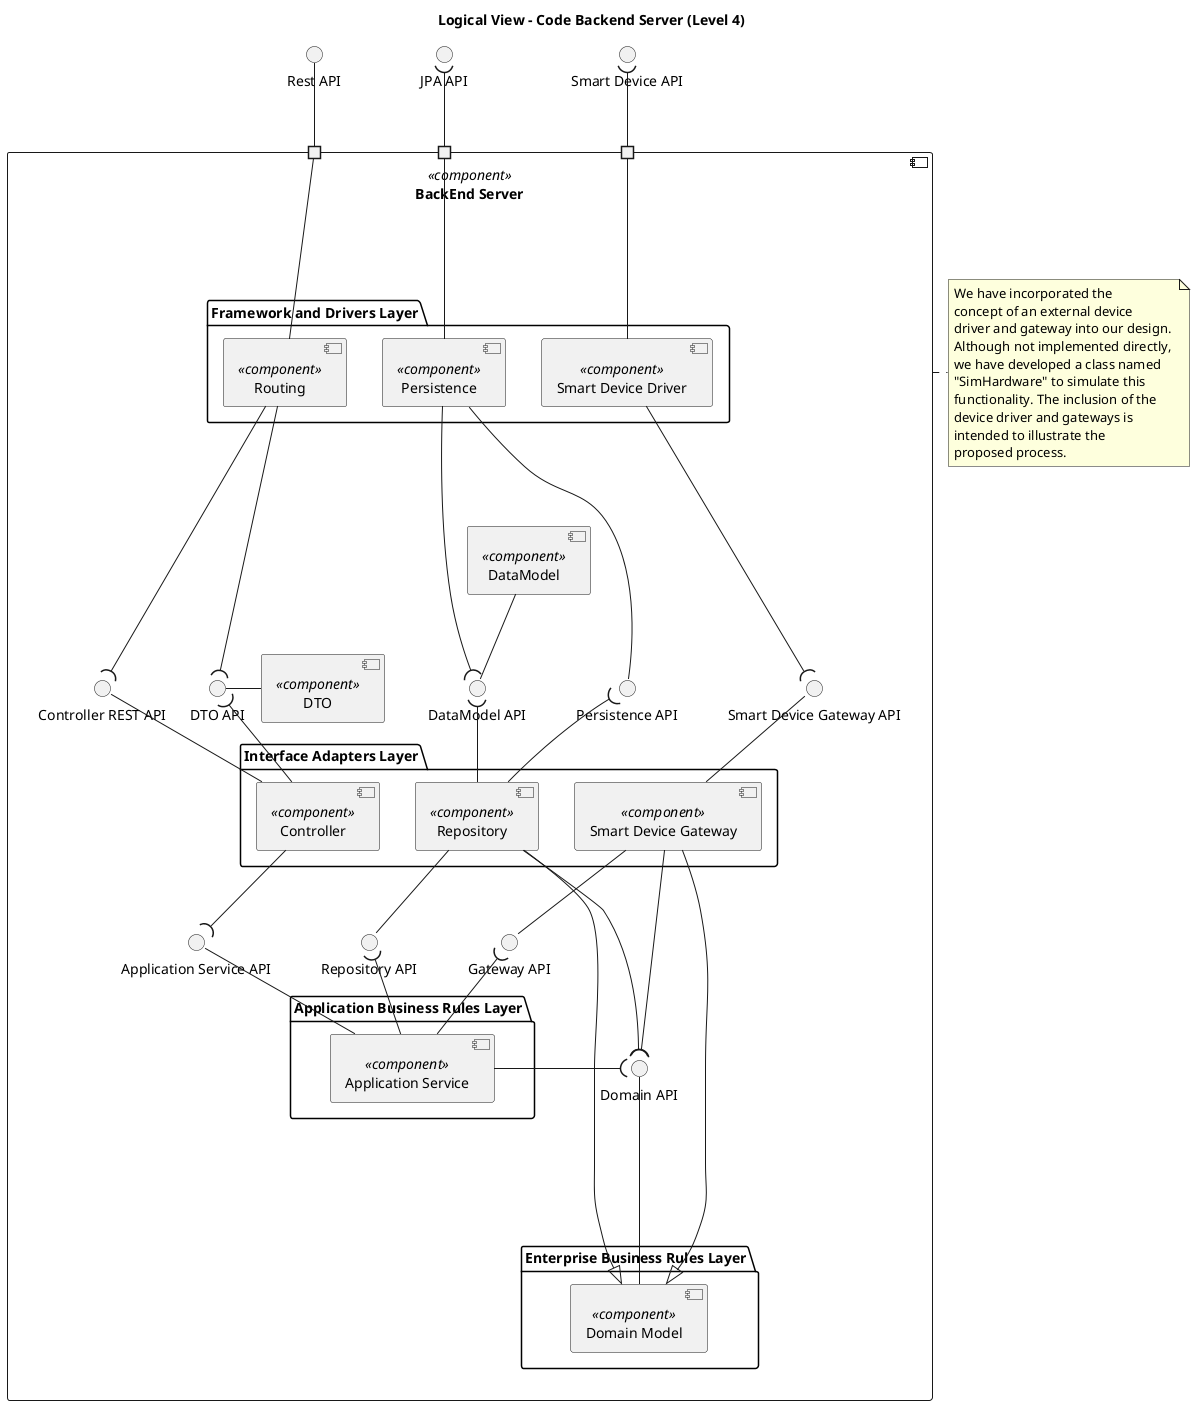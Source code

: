 @startuml
'https://plantuml.com/component-diagram

title Logical View - Code Backend Server (Level 4)


' Define outer interfaces
interface "Rest API" as RestAPI
interface "JPA API" as JPAAPI
interface "Smart Device API" as SmartDeviceAPI

' Define the main component
component "BackEnd Server" <<component>> as F{
    port " " as OuterPortRestAPI
    port " " as OuterPortJPAAPI
    port " " as OuterPortSmartDeviceAPI

    component "DataModel" <<component>>
    component "DTO" <<component>>

    package "Framework and Drivers Layer"{
        component "Routing" <<component>>
        component "Persistence" <<component>>
        component "Smart Device Driver" <<component>>
    }

    package "Interface Adapters Layer"{
        component "Controller" <<component>>
        component "Repository" <<component>>
        component "Smart Device Gateway" <<component>>
    }

    package "Application Business Rules Layer"{
        component "Application Service" <<component>>
    }

    package "Enterprise Business Rules Layer"{
        component "Domain Model" <<component>>
    }

    ' Define internal interfaces
    interface "Controller REST API" as ControllerAPI
    interface "DataModel API" as DataModelAPI
    interface "Persistence API" as PersistenceAPI
    interface "Smart Device Gateway API" as SmartDeviceGatewayAPI
    interface "Domain API" as DomainAPI
    interface "Application Service API" as ApplicationServiceAPI
    interface "DTO API" as DTOAPI
    interface "Repository API" as RepositoryAPI
    interface "Gateway API"
}


' Outer port connections
OuterPortRestAPI -up- RestAPI
OuterPortJPAAPI -up-( JPAAPI
OuterPortSmartDeviceAPI -up-( SmartDeviceAPI

' Connecting framework and drivers layers to outer ports
OuterPortRestAPI -down-- "Routing"
OuterPortJPAAPI -down-- "Persistence"

' Connecting framework and drivers layer to interface layer APIs
"Routing" -down--( ControllerAPI
"Routing" --( DTOAPI
"DataModel" -down- DataModelAPI
"Persistence" -down--( DataModelAPI
"Persistence" -down-- PersistenceAPI

' Connecting interface adapter layer to their APIs
"Controller" -up- ControllerAPI
"Repository" -down- RepositoryAPI
"Repository" -up-( DataModelAPI
"Repository" -up-( PersistenceAPI

' Connecting interface adapter layer to application business rules APIs
"DTO" -left- DTOAPI
"Controller" --( ApplicationServiceAPI
"Controller" -up-( DTOAPI
"Repository" -down--( DomainAPI

' Connecting application business rules components APIs
ApplicationServiceAPI -down- "Application Service"
"Application Service" -left-( DomainAPI
"Application Service" -up-( "Gateway API"
"Application Service" -up-( RepositoryAPI

' Connecting Domain model to its API
"Domain Model" -up--- DomainAPI

"Smart Device Gateway" -up- SmartDeviceGatewayAPI
"Smart Device Gateway" -- "Gateway API"
"Smart Device Gateway" --( DomainAPI

"Smart Device Driver" --( SmartDeviceGatewayAPI
"Smart Device Driver" -- OuterPortSmartDeviceAPI

'Interfaces and Implementations
"Repository" --|> "Domain Model"
"Smart Device Gateway" --|> "Domain Model"

note right of F: We have incorporated the \nconcept of an external device \ndriver and gateway into our design. \nAlthough not implemented directly, \nwe have developed a class named \n"SimHardware" to simulate this \nfunctionality. The inclusion of the \ndevice driver and gateways is \nintended to illustrate the \nproposed process.

@enduml
